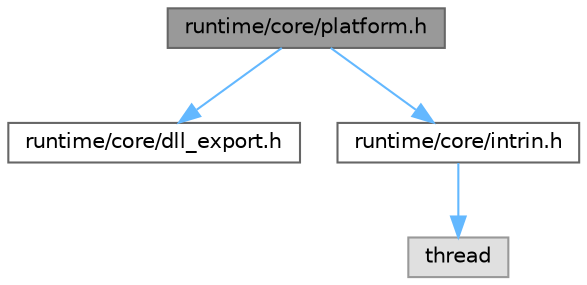 digraph "runtime/core/platform.h"
{
 // LATEX_PDF_SIZE
  bgcolor="transparent";
  edge [fontname=Helvetica,fontsize=10,labelfontname=Helvetica,labelfontsize=10];
  node [fontname=Helvetica,fontsize=10,shape=box,height=0.2,width=0.4];
  Node1 [id="Node000001",label="runtime/core/platform.h",height=0.2,width=0.4,color="gray40", fillcolor="grey60", style="filled", fontcolor="black",tooltip=" "];
  Node1 -> Node2 [id="edge4_Node000001_Node000002",color="steelblue1",style="solid",tooltip=" "];
  Node2 [id="Node000002",label="runtime/core/dll_export.h",height=0.2,width=0.4,color="grey40", fillcolor="white", style="filled",URL="$dll__export_8h.html",tooltip=" "];
  Node1 -> Node3 [id="edge5_Node000001_Node000003",color="steelblue1",style="solid",tooltip=" "];
  Node3 [id="Node000003",label="runtime/core/intrin.h",height=0.2,width=0.4,color="grey40", fillcolor="white", style="filled",URL="$intrin_8h.html",tooltip=" "];
  Node3 -> Node4 [id="edge6_Node000003_Node000004",color="steelblue1",style="solid",tooltip=" "];
  Node4 [id="Node000004",label="thread",height=0.2,width=0.4,color="grey60", fillcolor="#E0E0E0", style="filled",tooltip=" "];
}
